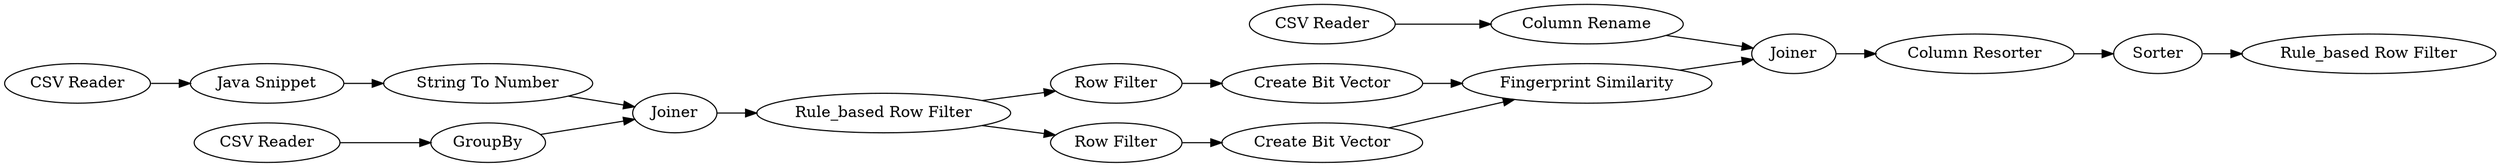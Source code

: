 digraph {
	104 -> 71
	110 -> 106
	71 -> 109
	81 -> 106
	103 -> 116
	109 -> 112
	100 -> 81
	96 -> 103
	117 -> 110
	109 -> 101
	94 -> 108
	116 -> 71
	82 -> 81
	101 -> 100
	112 -> 82
	106 -> 94
	108 -> 114
	69 -> 104
	114 [label="Rule_based Row Filter"]
	94 [label="Column Resorter"]
	96 [label="CSV Reader"]
	103 [label="Java Snippet"]
	104 [label=GroupBy]
	112 [label="Row Filter"]
	82 [label="Create Bit Vector"]
	71 [label=Joiner]
	69 [label="CSV Reader"]
	101 [label="Row Filter"]
	100 [label="Create Bit Vector"]
	116 [label="String To Number"]
	117 [label="CSV Reader"]
	109 [label="Rule_based Row Filter"]
	108 [label=Sorter]
	106 [label=Joiner]
	110 [label="Column Rename"]
	81 [label="Fingerprint Similarity"]
	rankdir=LR
}
